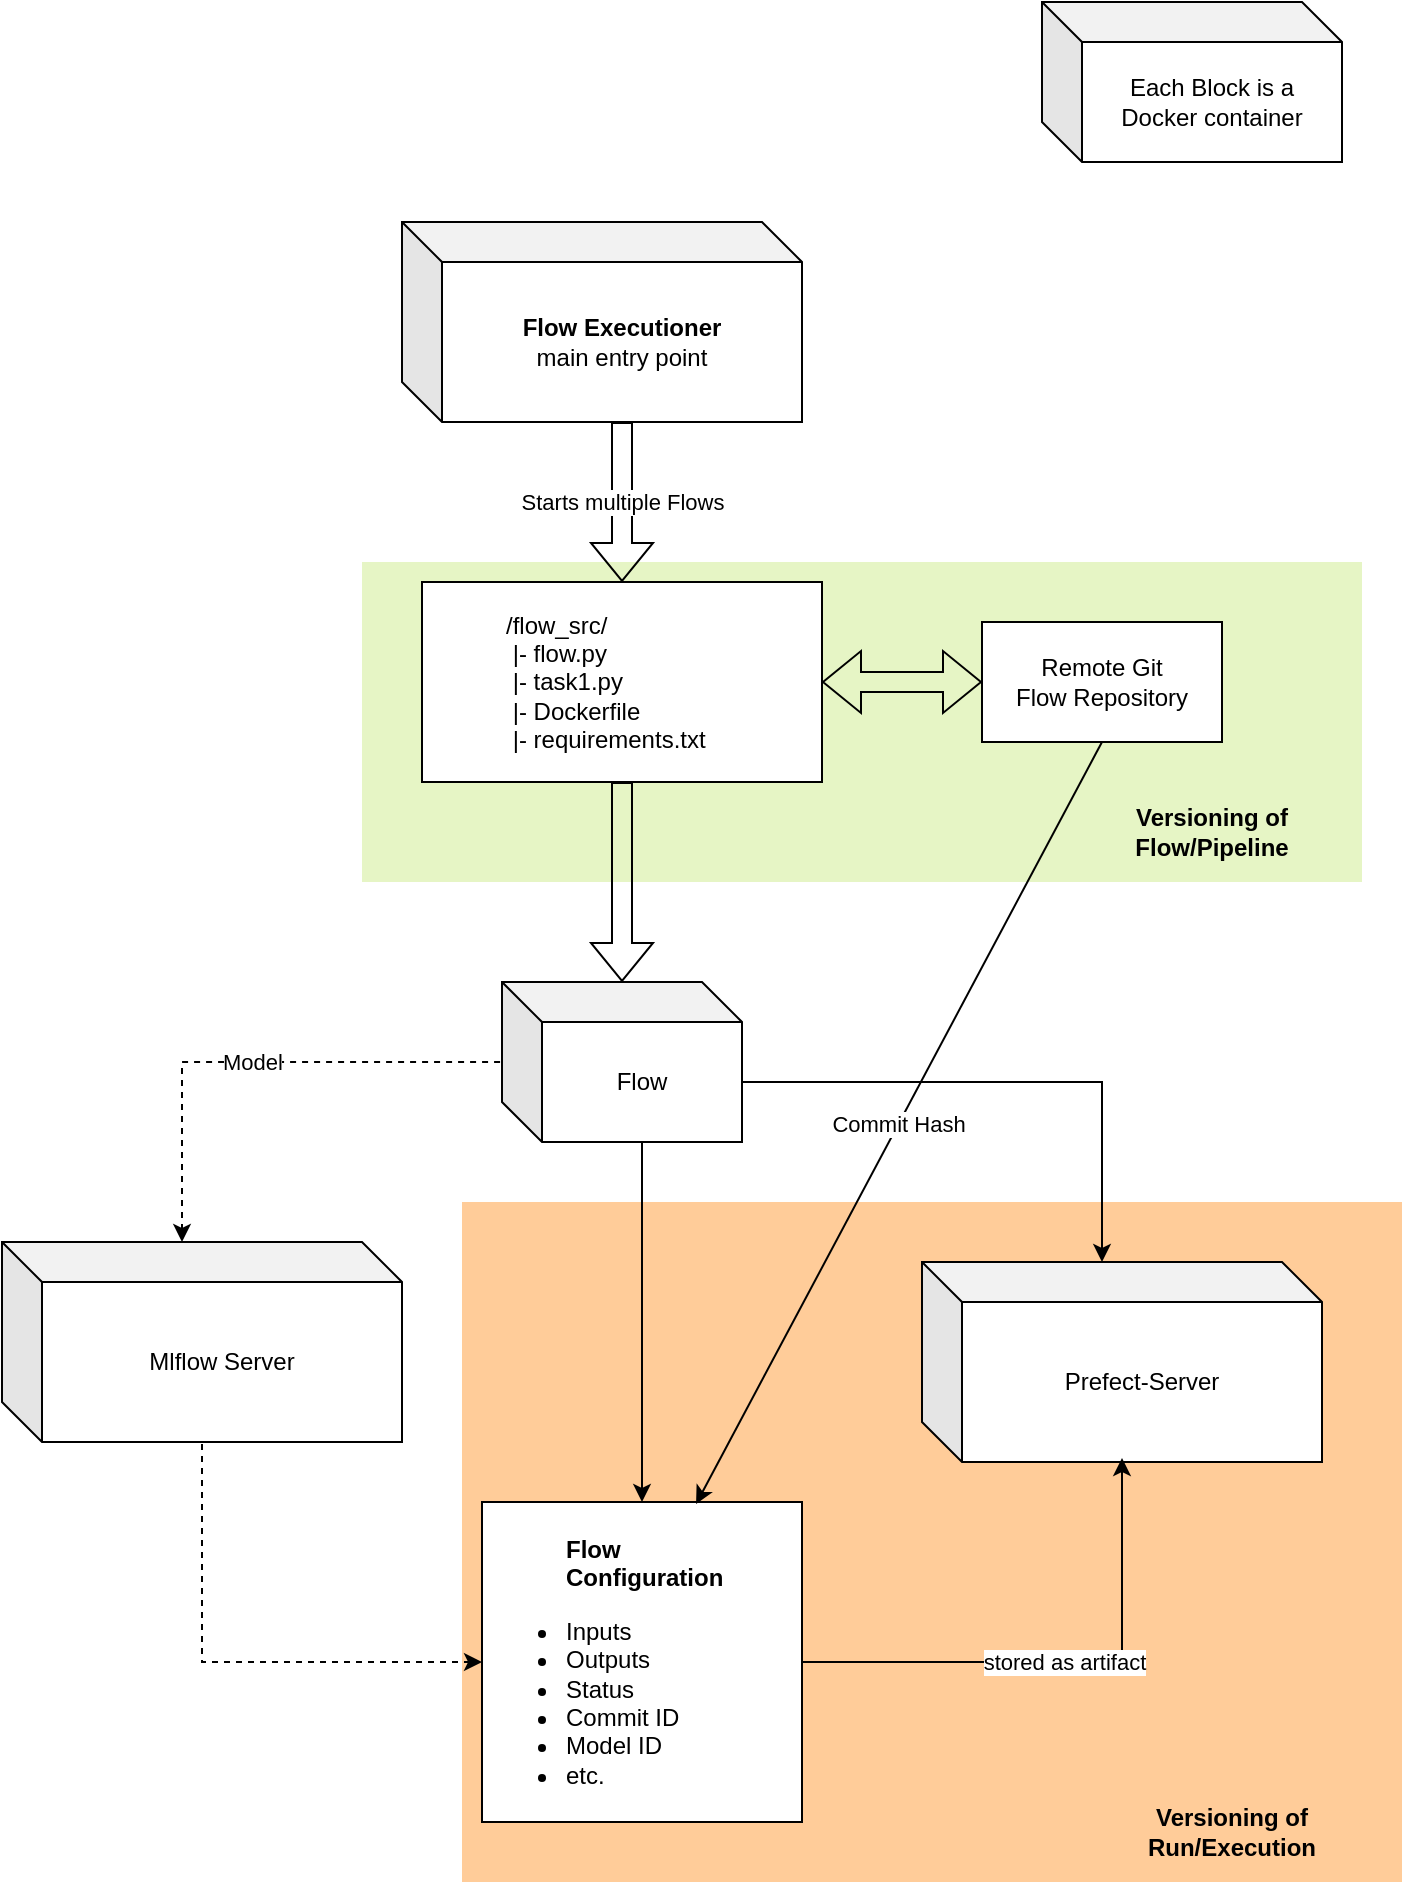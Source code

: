 <mxfile version="27.0.9">
  <diagram name="Page-1" id="lsYe_Y57aCc6M77lidOl">
    <mxGraphModel dx="1375" dy="759" grid="1" gridSize="10" guides="1" tooltips="1" connect="1" arrows="1" fold="1" page="1" pageScale="1" pageWidth="827" pageHeight="1169" math="0" shadow="0">
      <root>
        <mxCell id="0" />
        <mxCell id="1" parent="0" />
        <mxCell id="bQOgRkpoZUmAG8uQhmbL-35" value="" style="rounded=0;whiteSpace=wrap;html=1;fillColor=#cdeb8b;strokeColor=none;opacity=50;" vertex="1" parent="1">
          <mxGeometry x="260" y="340" width="500" height="160" as="geometry" />
        </mxCell>
        <mxCell id="bQOgRkpoZUmAG8uQhmbL-33" value="" style="rounded=0;whiteSpace=wrap;html=1;fillColor=#ffcc99;strokeColor=none;" vertex="1" parent="1">
          <mxGeometry x="310" y="660" width="470" height="340" as="geometry" />
        </mxCell>
        <mxCell id="bQOgRkpoZUmAG8uQhmbL-2" value="Flow" style="shape=cube;whiteSpace=wrap;html=1;boundedLbl=1;backgroundOutline=1;darkOpacity=0.05;darkOpacity2=0.1;" vertex="1" parent="1">
          <mxGeometry x="330" y="550" width="120" height="80" as="geometry" />
        </mxCell>
        <mxCell id="bQOgRkpoZUmAG8uQhmbL-3" value="&lt;blockquote&gt;&lt;div align=&quot;left&quot;&gt;/flow_src/&lt;/div&gt;&lt;div align=&quot;left&quot;&gt;&amp;nbsp;|- flow.py&lt;/div&gt;&lt;div align=&quot;left&quot;&gt;&amp;nbsp;|- task1.py&lt;/div&gt;&lt;div align=&quot;left&quot;&gt;&amp;nbsp;|- Dockerfile&lt;/div&gt;&lt;div align=&quot;left&quot;&gt;&amp;nbsp;|- requirements.txt&lt;/div&gt;&lt;/blockquote&gt;" style="rounded=0;whiteSpace=wrap;html=1;align=left;" vertex="1" parent="1">
          <mxGeometry x="290" y="350" width="200" height="100" as="geometry" />
        </mxCell>
        <mxCell id="bQOgRkpoZUmAG8uQhmbL-4" value="" style="shape=flexArrow;endArrow=classic;html=1;rounded=0;exitX=0.5;exitY=1;exitDx=0;exitDy=0;exitPerimeter=0;" edge="1" parent="1" source="bQOgRkpoZUmAG8uQhmbL-3" target="bQOgRkpoZUmAG8uQhmbL-2">
          <mxGeometry width="50" height="50" relative="1" as="geometry">
            <mxPoint x="359.66" y="460" as="sourcePoint" />
            <mxPoint x="359.66" y="530.34" as="targetPoint" />
          </mxGeometry>
        </mxCell>
        <mxCell id="bQOgRkpoZUmAG8uQhmbL-5" value="" style="shape=flexArrow;endArrow=classic;html=1;rounded=0;exitX=1;exitY=0.5;exitDx=0;exitDy=0;entryX=0;entryY=0.5;entryDx=0;entryDy=0;startArrow=block;" edge="1" parent="1" source="bQOgRkpoZUmAG8uQhmbL-3" target="bQOgRkpoZUmAG8uQhmbL-6">
          <mxGeometry width="50" height="50" relative="1" as="geometry">
            <mxPoint x="470" y="400" as="sourcePoint" />
            <mxPoint x="550" y="400" as="targetPoint" />
          </mxGeometry>
        </mxCell>
        <mxCell id="bQOgRkpoZUmAG8uQhmbL-6" value="&lt;div&gt;Remote Git&lt;/div&gt;&lt;div&gt;Flow Repository&lt;/div&gt;" style="rounded=0;whiteSpace=wrap;html=1;" vertex="1" parent="1">
          <mxGeometry x="570" y="370" width="120" height="60" as="geometry" />
        </mxCell>
        <mxCell id="bQOgRkpoZUmAG8uQhmbL-8" value="Prefect-Server" style="shape=cube;whiteSpace=wrap;html=1;boundedLbl=1;backgroundOutline=1;darkOpacity=0.05;darkOpacity2=0.1;" vertex="1" parent="1">
          <mxGeometry x="540" y="690" width="200" height="100" as="geometry" />
        </mxCell>
        <mxCell id="bQOgRkpoZUmAG8uQhmbL-9" value="Mlflow Server" style="shape=cube;whiteSpace=wrap;html=1;boundedLbl=1;backgroundOutline=1;darkOpacity=0.05;darkOpacity2=0.1;" vertex="1" parent="1">
          <mxGeometry x="80" y="680" width="200" height="100" as="geometry" />
        </mxCell>
        <mxCell id="bQOgRkpoZUmAG8uQhmbL-10" value="&lt;div&gt;&lt;b&gt;Flow Executioner&lt;/b&gt;&lt;/div&gt;&lt;div&gt;main entry point&lt;/div&gt;" style="shape=cube;whiteSpace=wrap;html=1;boundedLbl=1;backgroundOutline=1;darkOpacity=0.05;darkOpacity2=0.1;" vertex="1" parent="1">
          <mxGeometry x="280" y="170" width="200" height="100" as="geometry" />
        </mxCell>
        <mxCell id="bQOgRkpoZUmAG8uQhmbL-13" value="Starts multiple Flows" style="endArrow=classic;html=1;rounded=0;exitX=0;exitY=0;exitDx=110;exitDy=100;exitPerimeter=0;shape=flexArrow;" edge="1" parent="1" source="bQOgRkpoZUmAG8uQhmbL-10" target="bQOgRkpoZUmAG8uQhmbL-3">
          <mxGeometry width="50" height="50" relative="1" as="geometry">
            <mxPoint x="180" y="420" as="sourcePoint" />
            <mxPoint x="290" y="370" as="targetPoint" />
            <Array as="points" />
          </mxGeometry>
        </mxCell>
        <mxCell id="bQOgRkpoZUmAG8uQhmbL-14" value="&lt;blockquote&gt;&lt;div align=&quot;left&quot;&gt;&lt;b&gt;Flow Configuration&lt;/b&gt;&lt;/div&gt;&lt;/blockquote&gt;&lt;div align=&quot;left&quot;&gt;&lt;ul&gt;&lt;li&gt;Inputs&lt;/li&gt;&lt;li&gt;Outputs&lt;/li&gt;&lt;li&gt;Status&lt;/li&gt;&lt;li&gt;Commit ID&lt;/li&gt;&lt;li&gt;Model ID&lt;/li&gt;&lt;li&gt;etc.&lt;/li&gt;&lt;/ul&gt;&lt;/div&gt;" style="rounded=0;whiteSpace=wrap;html=1;align=left;" vertex="1" parent="1">
          <mxGeometry x="320" y="810" width="160" height="160" as="geometry" />
        </mxCell>
        <mxCell id="bQOgRkpoZUmAG8uQhmbL-15" value="Commit Hash" style="endArrow=classic;html=1;rounded=0;exitX=0.5;exitY=1;exitDx=0;exitDy=0;entryX=0.669;entryY=0.006;entryDx=0;entryDy=0;entryPerimeter=0;" edge="1" parent="1" source="bQOgRkpoZUmAG8uQhmbL-6" target="bQOgRkpoZUmAG8uQhmbL-14">
          <mxGeometry width="50" height="50" relative="1" as="geometry">
            <mxPoint x="180" y="620" as="sourcePoint" />
            <mxPoint x="230" y="570" as="targetPoint" />
          </mxGeometry>
        </mxCell>
        <mxCell id="bQOgRkpoZUmAG8uQhmbL-24" value="" style="endArrow=classic;html=1;rounded=0;exitX=0;exitY=0;exitDx=70;exitDy=80;exitPerimeter=0;entryX=0.5;entryY=0;entryDx=0;entryDy=0;" edge="1" parent="1" source="bQOgRkpoZUmAG8uQhmbL-2" target="bQOgRkpoZUmAG8uQhmbL-14">
          <mxGeometry width="50" height="50" relative="1" as="geometry">
            <mxPoint x="180" y="540" as="sourcePoint" />
            <mxPoint x="230" y="490" as="targetPoint" />
          </mxGeometry>
        </mxCell>
        <mxCell id="bQOgRkpoZUmAG8uQhmbL-25" value="stored as artifact" style="endArrow=classic;html=1;rounded=0;exitX=1;exitY=0.5;exitDx=0;exitDy=0;entryX=0.5;entryY=0.98;entryDx=0;entryDy=0;entryPerimeter=0;" edge="1" parent="1" source="bQOgRkpoZUmAG8uQhmbL-14" target="bQOgRkpoZUmAG8uQhmbL-8">
          <mxGeometry width="50" height="50" relative="1" as="geometry">
            <mxPoint x="180" y="460" as="sourcePoint" />
            <mxPoint x="230" y="410" as="targetPoint" />
            <Array as="points">
              <mxPoint x="640" y="890" />
            </Array>
          </mxGeometry>
        </mxCell>
        <mxCell id="bQOgRkpoZUmAG8uQhmbL-26" value="Model" style="endArrow=classic;html=1;rounded=0;entryX=0;entryY=0;entryDx=90;entryDy=0;entryPerimeter=0;exitX=-0.008;exitY=0.5;exitDx=0;exitDy=0;exitPerimeter=0;dashed=1;" edge="1" parent="1" source="bQOgRkpoZUmAG8uQhmbL-2" target="bQOgRkpoZUmAG8uQhmbL-9">
          <mxGeometry width="50" height="50" relative="1" as="geometry">
            <mxPoint x="480" y="570" as="sourcePoint" />
            <mxPoint x="530" y="520" as="targetPoint" />
            <Array as="points">
              <mxPoint x="170" y="590" />
            </Array>
          </mxGeometry>
        </mxCell>
        <mxCell id="bQOgRkpoZUmAG8uQhmbL-27" value="" style="endArrow=classic;html=1;rounded=0;exitX=0.5;exitY=1.01;exitDx=0;exitDy=0;exitPerimeter=0;entryX=0;entryY=0.5;entryDx=0;entryDy=0;dashed=1;" edge="1" parent="1" source="bQOgRkpoZUmAG8uQhmbL-9" target="bQOgRkpoZUmAG8uQhmbL-14">
          <mxGeometry width="50" height="50" relative="1" as="geometry">
            <mxPoint x="700" y="270" as="sourcePoint" />
            <mxPoint x="340" y="770" as="targetPoint" />
            <Array as="points">
              <mxPoint x="180" y="890" />
            </Array>
          </mxGeometry>
        </mxCell>
        <mxCell id="bQOgRkpoZUmAG8uQhmbL-28" value="" style="endArrow=classic;html=1;rounded=0;entryX=0;entryY=0;entryDx=90;entryDy=0;entryPerimeter=0;exitX=0;exitY=0;exitDx=120;exitDy=50;exitPerimeter=0;" edge="1" parent="1" source="bQOgRkpoZUmAG8uQhmbL-2" target="bQOgRkpoZUmAG8uQhmbL-8">
          <mxGeometry width="50" height="50" relative="1" as="geometry">
            <mxPoint x="420" y="600" as="sourcePoint" />
            <mxPoint x="470" y="550" as="targetPoint" />
            <Array as="points">
              <mxPoint x="630" y="600" />
            </Array>
          </mxGeometry>
        </mxCell>
        <mxCell id="bQOgRkpoZUmAG8uQhmbL-29" value="&lt;b&gt;Versioning of Flow/Pipeline&lt;/b&gt;" style="text;html=1;align=center;verticalAlign=middle;whiteSpace=wrap;rounded=0;" vertex="1" parent="1">
          <mxGeometry x="620" y="460" width="130" height="30" as="geometry" />
        </mxCell>
        <mxCell id="bQOgRkpoZUmAG8uQhmbL-30" value="Versioning of Run/Execution" style="text;html=1;align=center;verticalAlign=middle;whiteSpace=wrap;rounded=0;fontStyle=1" vertex="1" parent="1">
          <mxGeometry x="630" y="960" width="130" height="30" as="geometry" />
        </mxCell>
        <mxCell id="bQOgRkpoZUmAG8uQhmbL-38" value="&lt;div&gt;Each Block is a &lt;br&gt;&lt;/div&gt;&lt;div&gt;Docker container&lt;/div&gt;" style="shape=cube;whiteSpace=wrap;html=1;boundedLbl=1;backgroundOutline=1;darkOpacity=0.05;darkOpacity2=0.1;" vertex="1" parent="1">
          <mxGeometry x="600" y="60" width="150" height="80" as="geometry" />
        </mxCell>
      </root>
    </mxGraphModel>
  </diagram>
</mxfile>
